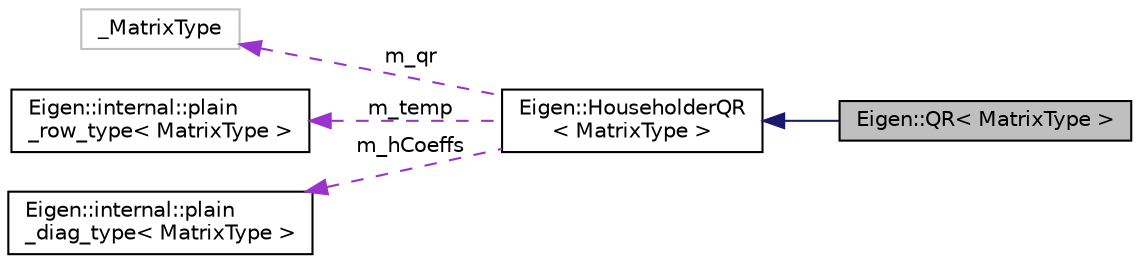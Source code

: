 digraph "Eigen::QR&lt; MatrixType &gt;"
{
  edge [fontname="Helvetica",fontsize="10",labelfontname="Helvetica",labelfontsize="10"];
  node [fontname="Helvetica",fontsize="10",shape=record];
  rankdir="LR";
  Node1 [label="Eigen::QR\< MatrixType \>",height=0.2,width=0.4,color="black", fillcolor="grey75", style="filled" fontcolor="black"];
  Node2 -> Node1 [dir="back",color="midnightblue",fontsize="10",style="solid",fontname="Helvetica"];
  Node2 [label="Eigen::HouseholderQR\l\< MatrixType \>",height=0.2,width=0.4,color="black", fillcolor="white", style="filled",URL="$classEigen_1_1HouseholderQR.html",tooltip="Householder QR decomposition of a matrix. "];
  Node3 -> Node2 [dir="back",color="darkorchid3",fontsize="10",style="dashed",label=" m_qr" ,fontname="Helvetica"];
  Node3 [label="_MatrixType",height=0.2,width=0.4,color="grey75", fillcolor="white", style="filled"];
  Node4 -> Node2 [dir="back",color="darkorchid3",fontsize="10",style="dashed",label=" m_temp" ,fontname="Helvetica"];
  Node4 [label="Eigen::internal::plain\l_row_type\< MatrixType \>",height=0.2,width=0.4,color="black", fillcolor="white", style="filled",URL="$structEigen_1_1internal_1_1plain__row__type.html"];
  Node5 -> Node2 [dir="back",color="darkorchid3",fontsize="10",style="dashed",label=" m_hCoeffs" ,fontname="Helvetica"];
  Node5 [label="Eigen::internal::plain\l_diag_type\< MatrixType \>",height=0.2,width=0.4,color="black", fillcolor="white", style="filled",URL="$structEigen_1_1internal_1_1plain__diag__type.html"];
}
